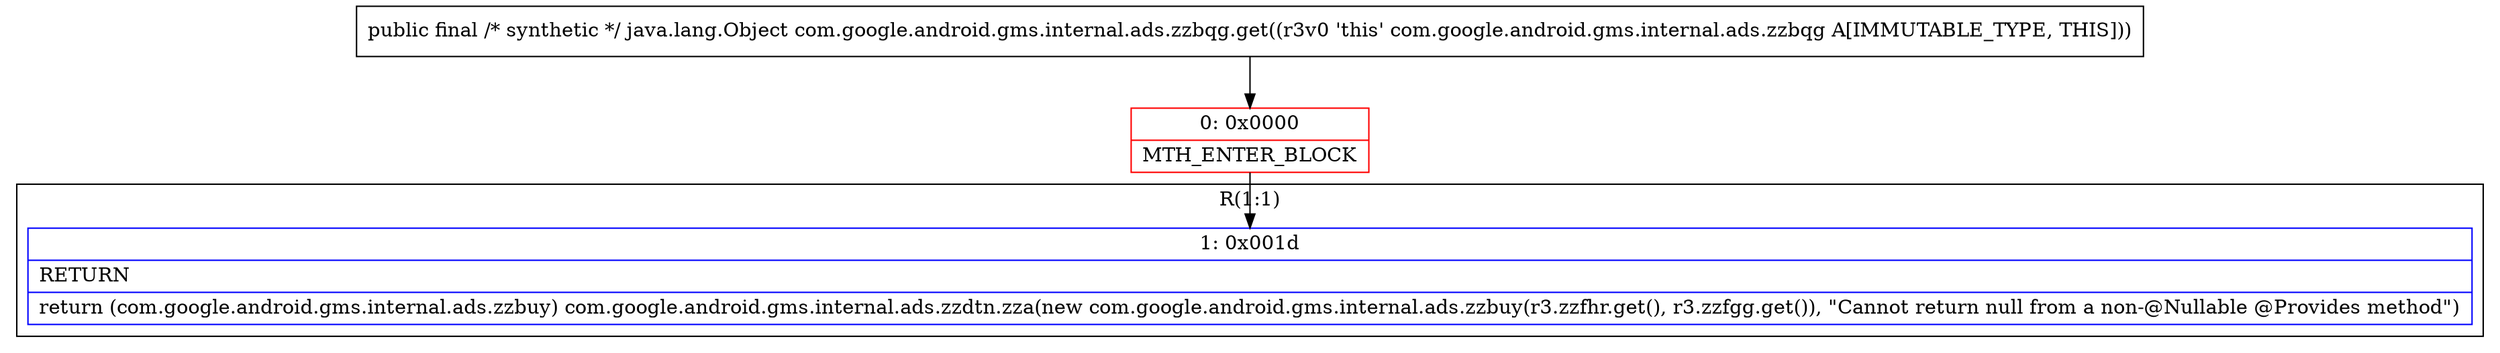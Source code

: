 digraph "CFG forcom.google.android.gms.internal.ads.zzbqg.get()Ljava\/lang\/Object;" {
subgraph cluster_Region_1787575892 {
label = "R(1:1)";
node [shape=record,color=blue];
Node_1 [shape=record,label="{1\:\ 0x001d|RETURN\l|return (com.google.android.gms.internal.ads.zzbuy) com.google.android.gms.internal.ads.zzdtn.zza(new com.google.android.gms.internal.ads.zzbuy(r3.zzfhr.get(), r3.zzfgg.get()), \"Cannot return null from a non\-@Nullable @Provides method\")\l}"];
}
Node_0 [shape=record,color=red,label="{0\:\ 0x0000|MTH_ENTER_BLOCK\l}"];
MethodNode[shape=record,label="{public final \/* synthetic *\/ java.lang.Object com.google.android.gms.internal.ads.zzbqg.get((r3v0 'this' com.google.android.gms.internal.ads.zzbqg A[IMMUTABLE_TYPE, THIS])) }"];
MethodNode -> Node_0;
Node_0 -> Node_1;
}

